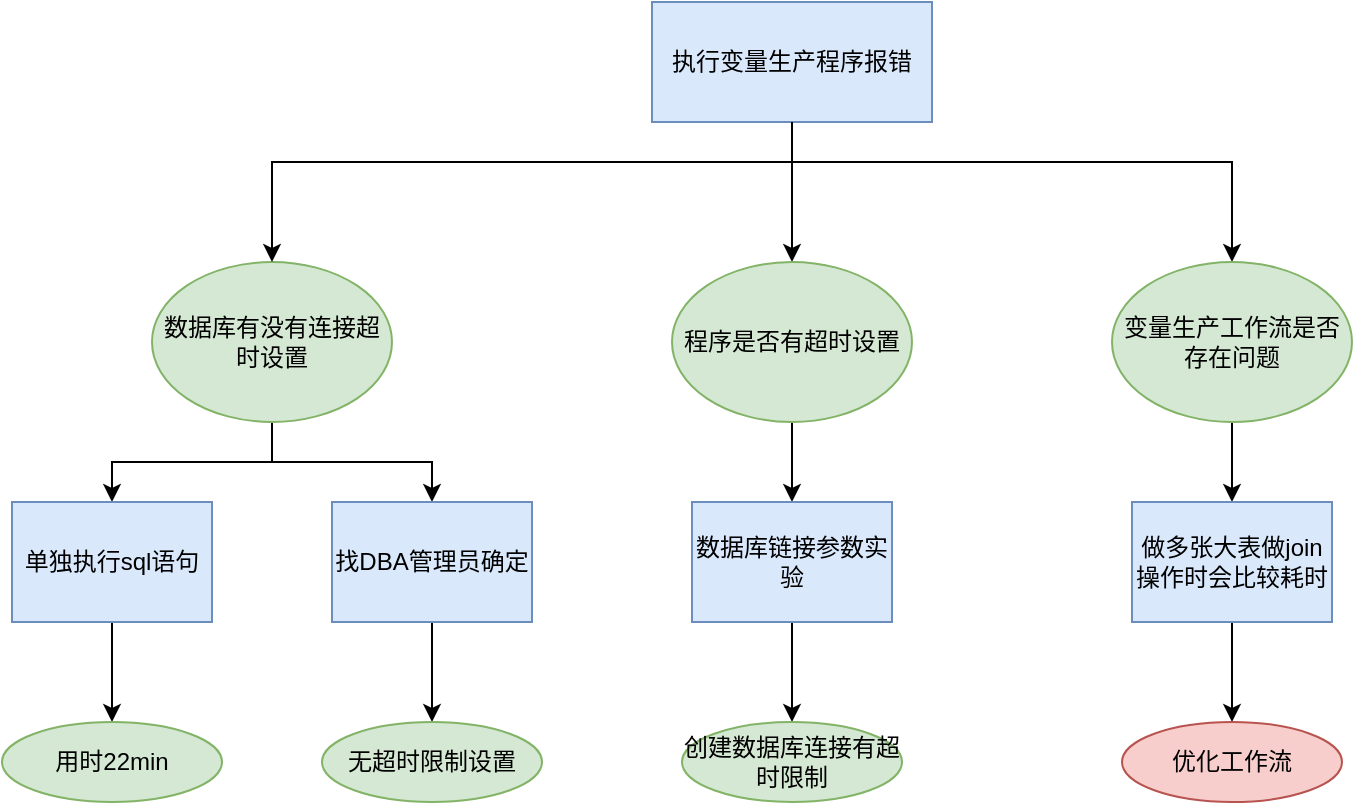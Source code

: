 <mxfile version="15.5.0" type="github">
  <diagram id="tayYIiHY6wgN1IXLuamw" name="Page-1">
    <mxGraphModel dx="1426" dy="826" grid="1" gridSize="10" guides="1" tooltips="1" connect="1" arrows="1" fold="1" page="1" pageScale="1" pageWidth="827" pageHeight="1169" math="0" shadow="0">
      <root>
        <mxCell id="0" />
        <mxCell id="1" parent="0" />
        <mxCell id="gkS2kYBsj-ciHvqOKOC9-14" style="edgeStyle=orthogonalEdgeStyle;rounded=0;orthogonalLoop=1;jettySize=auto;html=1;" edge="1" parent="1" source="gkS2kYBsj-ciHvqOKOC9-3" target="gkS2kYBsj-ciHvqOKOC9-5">
          <mxGeometry relative="1" as="geometry" />
        </mxCell>
        <mxCell id="gkS2kYBsj-ciHvqOKOC9-15" style="edgeStyle=orthogonalEdgeStyle;rounded=0;orthogonalLoop=1;jettySize=auto;html=1;" edge="1" parent="1" source="gkS2kYBsj-ciHvqOKOC9-3" target="gkS2kYBsj-ciHvqOKOC9-10">
          <mxGeometry relative="1" as="geometry">
            <Array as="points">
              <mxPoint x="430" y="170" />
              <mxPoint x="650" y="170" />
            </Array>
          </mxGeometry>
        </mxCell>
        <mxCell id="gkS2kYBsj-ciHvqOKOC9-3" value="&lt;span&gt;执行变量生产程序报错&lt;/span&gt;" style="rounded=0;whiteSpace=wrap;html=1;fillColor=#dae8fc;strokeColor=#6c8ebf;" vertex="1" parent="1">
          <mxGeometry x="360" y="90" width="140" height="60" as="geometry" />
        </mxCell>
        <mxCell id="gkS2kYBsj-ciHvqOKOC9-20" style="edgeStyle=orthogonalEdgeStyle;rounded=0;orthogonalLoop=1;jettySize=auto;html=1;entryX=0.5;entryY=0;entryDx=0;entryDy=0;" edge="1" parent="1" source="gkS2kYBsj-ciHvqOKOC9-4" target="gkS2kYBsj-ciHvqOKOC9-7">
          <mxGeometry relative="1" as="geometry" />
        </mxCell>
        <mxCell id="gkS2kYBsj-ciHvqOKOC9-21" style="edgeStyle=orthogonalEdgeStyle;rounded=0;orthogonalLoop=1;jettySize=auto;html=1;" edge="1" parent="1" source="gkS2kYBsj-ciHvqOKOC9-4" target="gkS2kYBsj-ciHvqOKOC9-8">
          <mxGeometry relative="1" as="geometry" />
        </mxCell>
        <mxCell id="gkS2kYBsj-ciHvqOKOC9-4" value="数据库有没有连接超时设置" style="ellipse;whiteSpace=wrap;html=1;fillColor=#d5e8d4;strokeColor=#82b366;" vertex="1" parent="1">
          <mxGeometry x="110" y="220" width="120" height="80" as="geometry" />
        </mxCell>
        <mxCell id="gkS2kYBsj-ciHvqOKOC9-24" style="edgeStyle=orthogonalEdgeStyle;rounded=0;orthogonalLoop=1;jettySize=auto;html=1;entryX=0.5;entryY=0;entryDx=0;entryDy=0;" edge="1" parent="1" source="gkS2kYBsj-ciHvqOKOC9-5" target="gkS2kYBsj-ciHvqOKOC9-9">
          <mxGeometry relative="1" as="geometry" />
        </mxCell>
        <mxCell id="gkS2kYBsj-ciHvqOKOC9-5" value="程序是否有超时设置" style="ellipse;whiteSpace=wrap;html=1;fillColor=#d5e8d4;strokeColor=#82b366;" vertex="1" parent="1">
          <mxGeometry x="370" y="220" width="120" height="80" as="geometry" />
        </mxCell>
        <mxCell id="gkS2kYBsj-ciHvqOKOC9-22" style="edgeStyle=orthogonalEdgeStyle;rounded=0;orthogonalLoop=1;jettySize=auto;html=1;entryX=0.5;entryY=0;entryDx=0;entryDy=0;" edge="1" parent="1" source="gkS2kYBsj-ciHvqOKOC9-7" target="gkS2kYBsj-ciHvqOKOC9-18">
          <mxGeometry relative="1" as="geometry" />
        </mxCell>
        <mxCell id="gkS2kYBsj-ciHvqOKOC9-7" value="&lt;span style=&quot;font-family: &amp;#34;helvetica&amp;#34;&quot;&gt;单独执行sql语句&lt;/span&gt;" style="rounded=0;whiteSpace=wrap;html=1;fillColor=#dae8fc;strokeColor=#6c8ebf;" vertex="1" parent="1">
          <mxGeometry x="40" y="340" width="100" height="60" as="geometry" />
        </mxCell>
        <mxCell id="gkS2kYBsj-ciHvqOKOC9-23" style="edgeStyle=orthogonalEdgeStyle;rounded=0;orthogonalLoop=1;jettySize=auto;html=1;entryX=0.5;entryY=0;entryDx=0;entryDy=0;" edge="1" parent="1" source="gkS2kYBsj-ciHvqOKOC9-8" target="gkS2kYBsj-ciHvqOKOC9-19">
          <mxGeometry relative="1" as="geometry" />
        </mxCell>
        <mxCell id="gkS2kYBsj-ciHvqOKOC9-8" value="&lt;font face=&quot;helvetica&quot;&gt;找DBA管理员确定&lt;/font&gt;" style="rounded=0;whiteSpace=wrap;html=1;fillColor=#dae8fc;strokeColor=#6c8ebf;" vertex="1" parent="1">
          <mxGeometry x="200" y="340" width="100" height="60" as="geometry" />
        </mxCell>
        <mxCell id="gkS2kYBsj-ciHvqOKOC9-26" style="edgeStyle=orthogonalEdgeStyle;rounded=0;orthogonalLoop=1;jettySize=auto;html=1;" edge="1" parent="1" source="gkS2kYBsj-ciHvqOKOC9-9" target="gkS2kYBsj-ciHvqOKOC9-25">
          <mxGeometry relative="1" as="geometry" />
        </mxCell>
        <mxCell id="gkS2kYBsj-ciHvqOKOC9-9" value="&lt;font face=&quot;helvetica&quot;&gt;数据库链接参数实验&lt;/font&gt;" style="rounded=0;whiteSpace=wrap;html=1;fillColor=#dae8fc;strokeColor=#6c8ebf;" vertex="1" parent="1">
          <mxGeometry x="380" y="340" width="100" height="60" as="geometry" />
        </mxCell>
        <mxCell id="gkS2kYBsj-ciHvqOKOC9-27" style="edgeStyle=orthogonalEdgeStyle;rounded=0;orthogonalLoop=1;jettySize=auto;html=1;entryX=0.5;entryY=0;entryDx=0;entryDy=0;" edge="1" parent="1" source="gkS2kYBsj-ciHvqOKOC9-10" target="gkS2kYBsj-ciHvqOKOC9-11">
          <mxGeometry relative="1" as="geometry" />
        </mxCell>
        <mxCell id="gkS2kYBsj-ciHvqOKOC9-10" value="变量生产工作流是否存在问题" style="ellipse;whiteSpace=wrap;html=1;fillColor=#d5e8d4;strokeColor=#82b366;" vertex="1" parent="1">
          <mxGeometry x="590" y="220" width="120" height="80" as="geometry" />
        </mxCell>
        <mxCell id="gkS2kYBsj-ciHvqOKOC9-30" style="edgeStyle=orthogonalEdgeStyle;rounded=0;orthogonalLoop=1;jettySize=auto;html=1;" edge="1" parent="1" source="gkS2kYBsj-ciHvqOKOC9-11" target="gkS2kYBsj-ciHvqOKOC9-29">
          <mxGeometry relative="1" as="geometry" />
        </mxCell>
        <mxCell id="gkS2kYBsj-ciHvqOKOC9-11" value="&lt;font face=&quot;helvetica&quot;&gt;做多张大表做join操作时会比较耗时&lt;/font&gt;" style="rounded=0;whiteSpace=wrap;html=1;fillColor=#dae8fc;strokeColor=#6c8ebf;" vertex="1" parent="1">
          <mxGeometry x="600" y="340" width="100" height="60" as="geometry" />
        </mxCell>
        <mxCell id="gkS2kYBsj-ciHvqOKOC9-13" value="" style="endArrow=classic;html=1;rounded=0;edgeStyle=orthogonalEdgeStyle;exitX=0.5;exitY=1;exitDx=0;exitDy=0;entryX=0.5;entryY=0;entryDx=0;entryDy=0;" edge="1" parent="1" source="gkS2kYBsj-ciHvqOKOC9-3" target="gkS2kYBsj-ciHvqOKOC9-4">
          <mxGeometry width="50" height="50" relative="1" as="geometry">
            <mxPoint x="650" y="170" as="sourcePoint" />
            <mxPoint x="700" y="120" as="targetPoint" />
            <Array as="points">
              <mxPoint x="430" y="170" />
              <mxPoint x="170" y="170" />
            </Array>
          </mxGeometry>
        </mxCell>
        <mxCell id="gkS2kYBsj-ciHvqOKOC9-18" value="用时22min" style="ellipse;whiteSpace=wrap;html=1;fillColor=#d5e8d4;strokeColor=#82b366;" vertex="1" parent="1">
          <mxGeometry x="35" y="450" width="110" height="40" as="geometry" />
        </mxCell>
        <mxCell id="gkS2kYBsj-ciHvqOKOC9-19" value="无超时限制设置" style="ellipse;whiteSpace=wrap;html=1;fillColor=#d5e8d4;strokeColor=#82b366;" vertex="1" parent="1">
          <mxGeometry x="195" y="450" width="110" height="40" as="geometry" />
        </mxCell>
        <mxCell id="gkS2kYBsj-ciHvqOKOC9-25" value="创建数据库连接有超时限制" style="ellipse;whiteSpace=wrap;html=1;fillColor=#d5e8d4;strokeColor=#82b366;" vertex="1" parent="1">
          <mxGeometry x="375" y="450" width="110" height="40" as="geometry" />
        </mxCell>
        <mxCell id="gkS2kYBsj-ciHvqOKOC9-29" value="优化工作流" style="ellipse;whiteSpace=wrap;html=1;fillColor=#f8cecc;strokeColor=#b85450;" vertex="1" parent="1">
          <mxGeometry x="595" y="450" width="110" height="40" as="geometry" />
        </mxCell>
      </root>
    </mxGraphModel>
  </diagram>
</mxfile>
